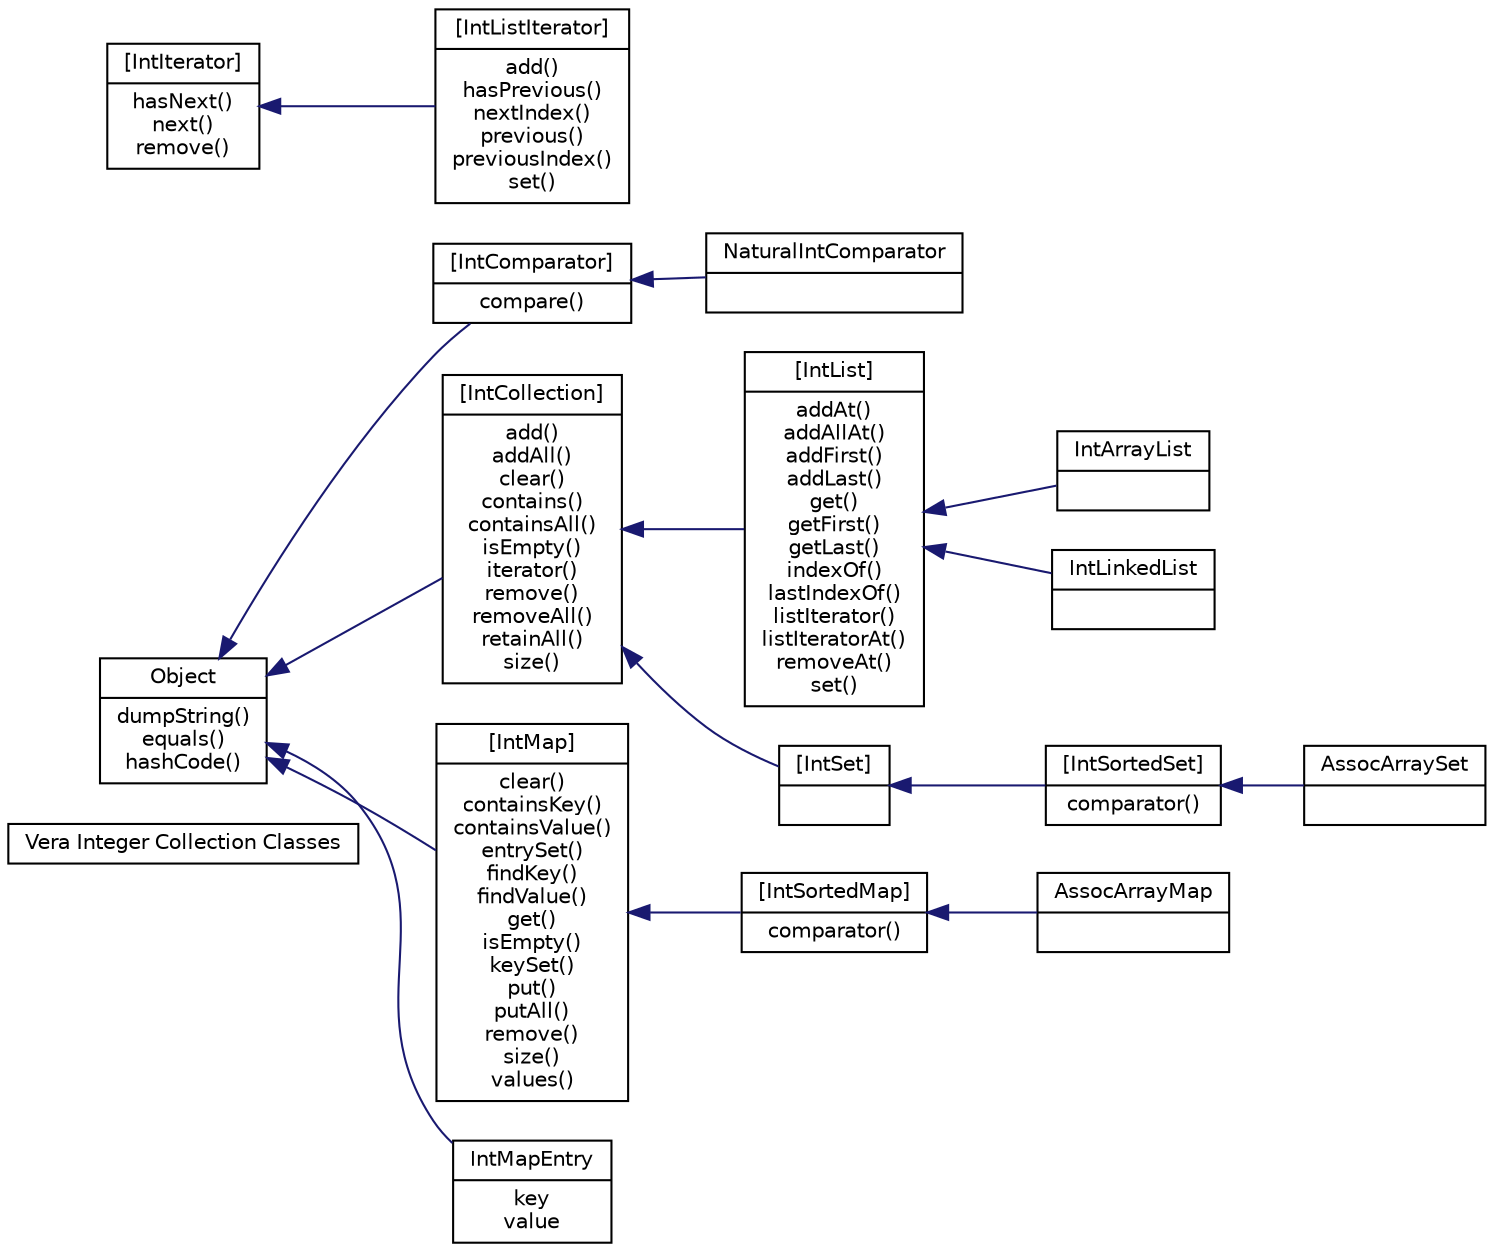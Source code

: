 digraph intcollections {
rankdir=LR;
node [shape=record,fontname="Helvetica",fontsize=10,height=0.2,width=0.4,color=black];
edge [dir=back,color="midnightblue",fontname="Helvetica",fontsize=10,style=solid];
title [label="Vera Integer Collection Classes"];

Object [label="Object|dumpString()\nequals()\nhashCode()"];

IntComparator [label="[IntComparator]|compare()"];
Object -> IntComparator ;

NaturalIntComparator [label="NaturalIntComparator|"];
IntComparator -> NaturalIntComparator ;

IntCollection [label="[IntCollection]|add()\naddAll()\nclear()\ncontains()\ncontainsAll()\nisEmpty()\niterator()\nremove()\nremoveAll()\nretainAll()\nsize()"];
Object -> IntCollection ;

IntIterator [label="[IntIterator]|hasNext()\nnext()\nremove()"];

IntList [label="[IntList]|addAt()\naddAllAt()\naddFirst()\naddLast()\nget()\ngetFirst()\ngetLast()\nindexOf()\nlastIndexOf()\nlistIterator()\nlistIteratorAt()\nremoveAt()\nset()"];
IntCollection -> IntList ;

IntListIterator [label="[IntListIterator]|add()\nhasPrevious()\nnextIndex()\nprevious()\npreviousIndex()\nset()"];
IntIterator -> IntListIterator ;

IntArrayList [label="IntArrayList|"];
IntList -> IntArrayList ;

IntLinkedList [label="IntLinkedList|"];
IntList -> IntLinkedList ;

IntSet [label="[IntSet]|"];
IntCollection -> IntSet ;

IntSortedSet [label="[IntSortedSet]|comparator()"];
IntSet -> IntSortedSet ;

AssocArraySet [label="AssocArraySet|"];
IntSortedSet -> AssocArraySet ;

IntMap [label="[IntMap]|clear()\ncontainsKey()\ncontainsValue()\nentrySet()\nfindKey()\nfindValue()\nget()\nisEmpty()\nkeySet()\nput()\nputAll()\nremove()\nsize()\nvalues()"];
Object -> IntMap ;

IntMapEntry [label="IntMapEntry|key\nvalue"];
Object -> IntMapEntry ;

IntSortedMap [label="[IntSortedMap]|comparator()"];
IntMap -> IntSortedMap ;

AssocArrayMap [label="AssocArrayMap|"];
IntSortedMap -> AssocArrayMap ;

}

